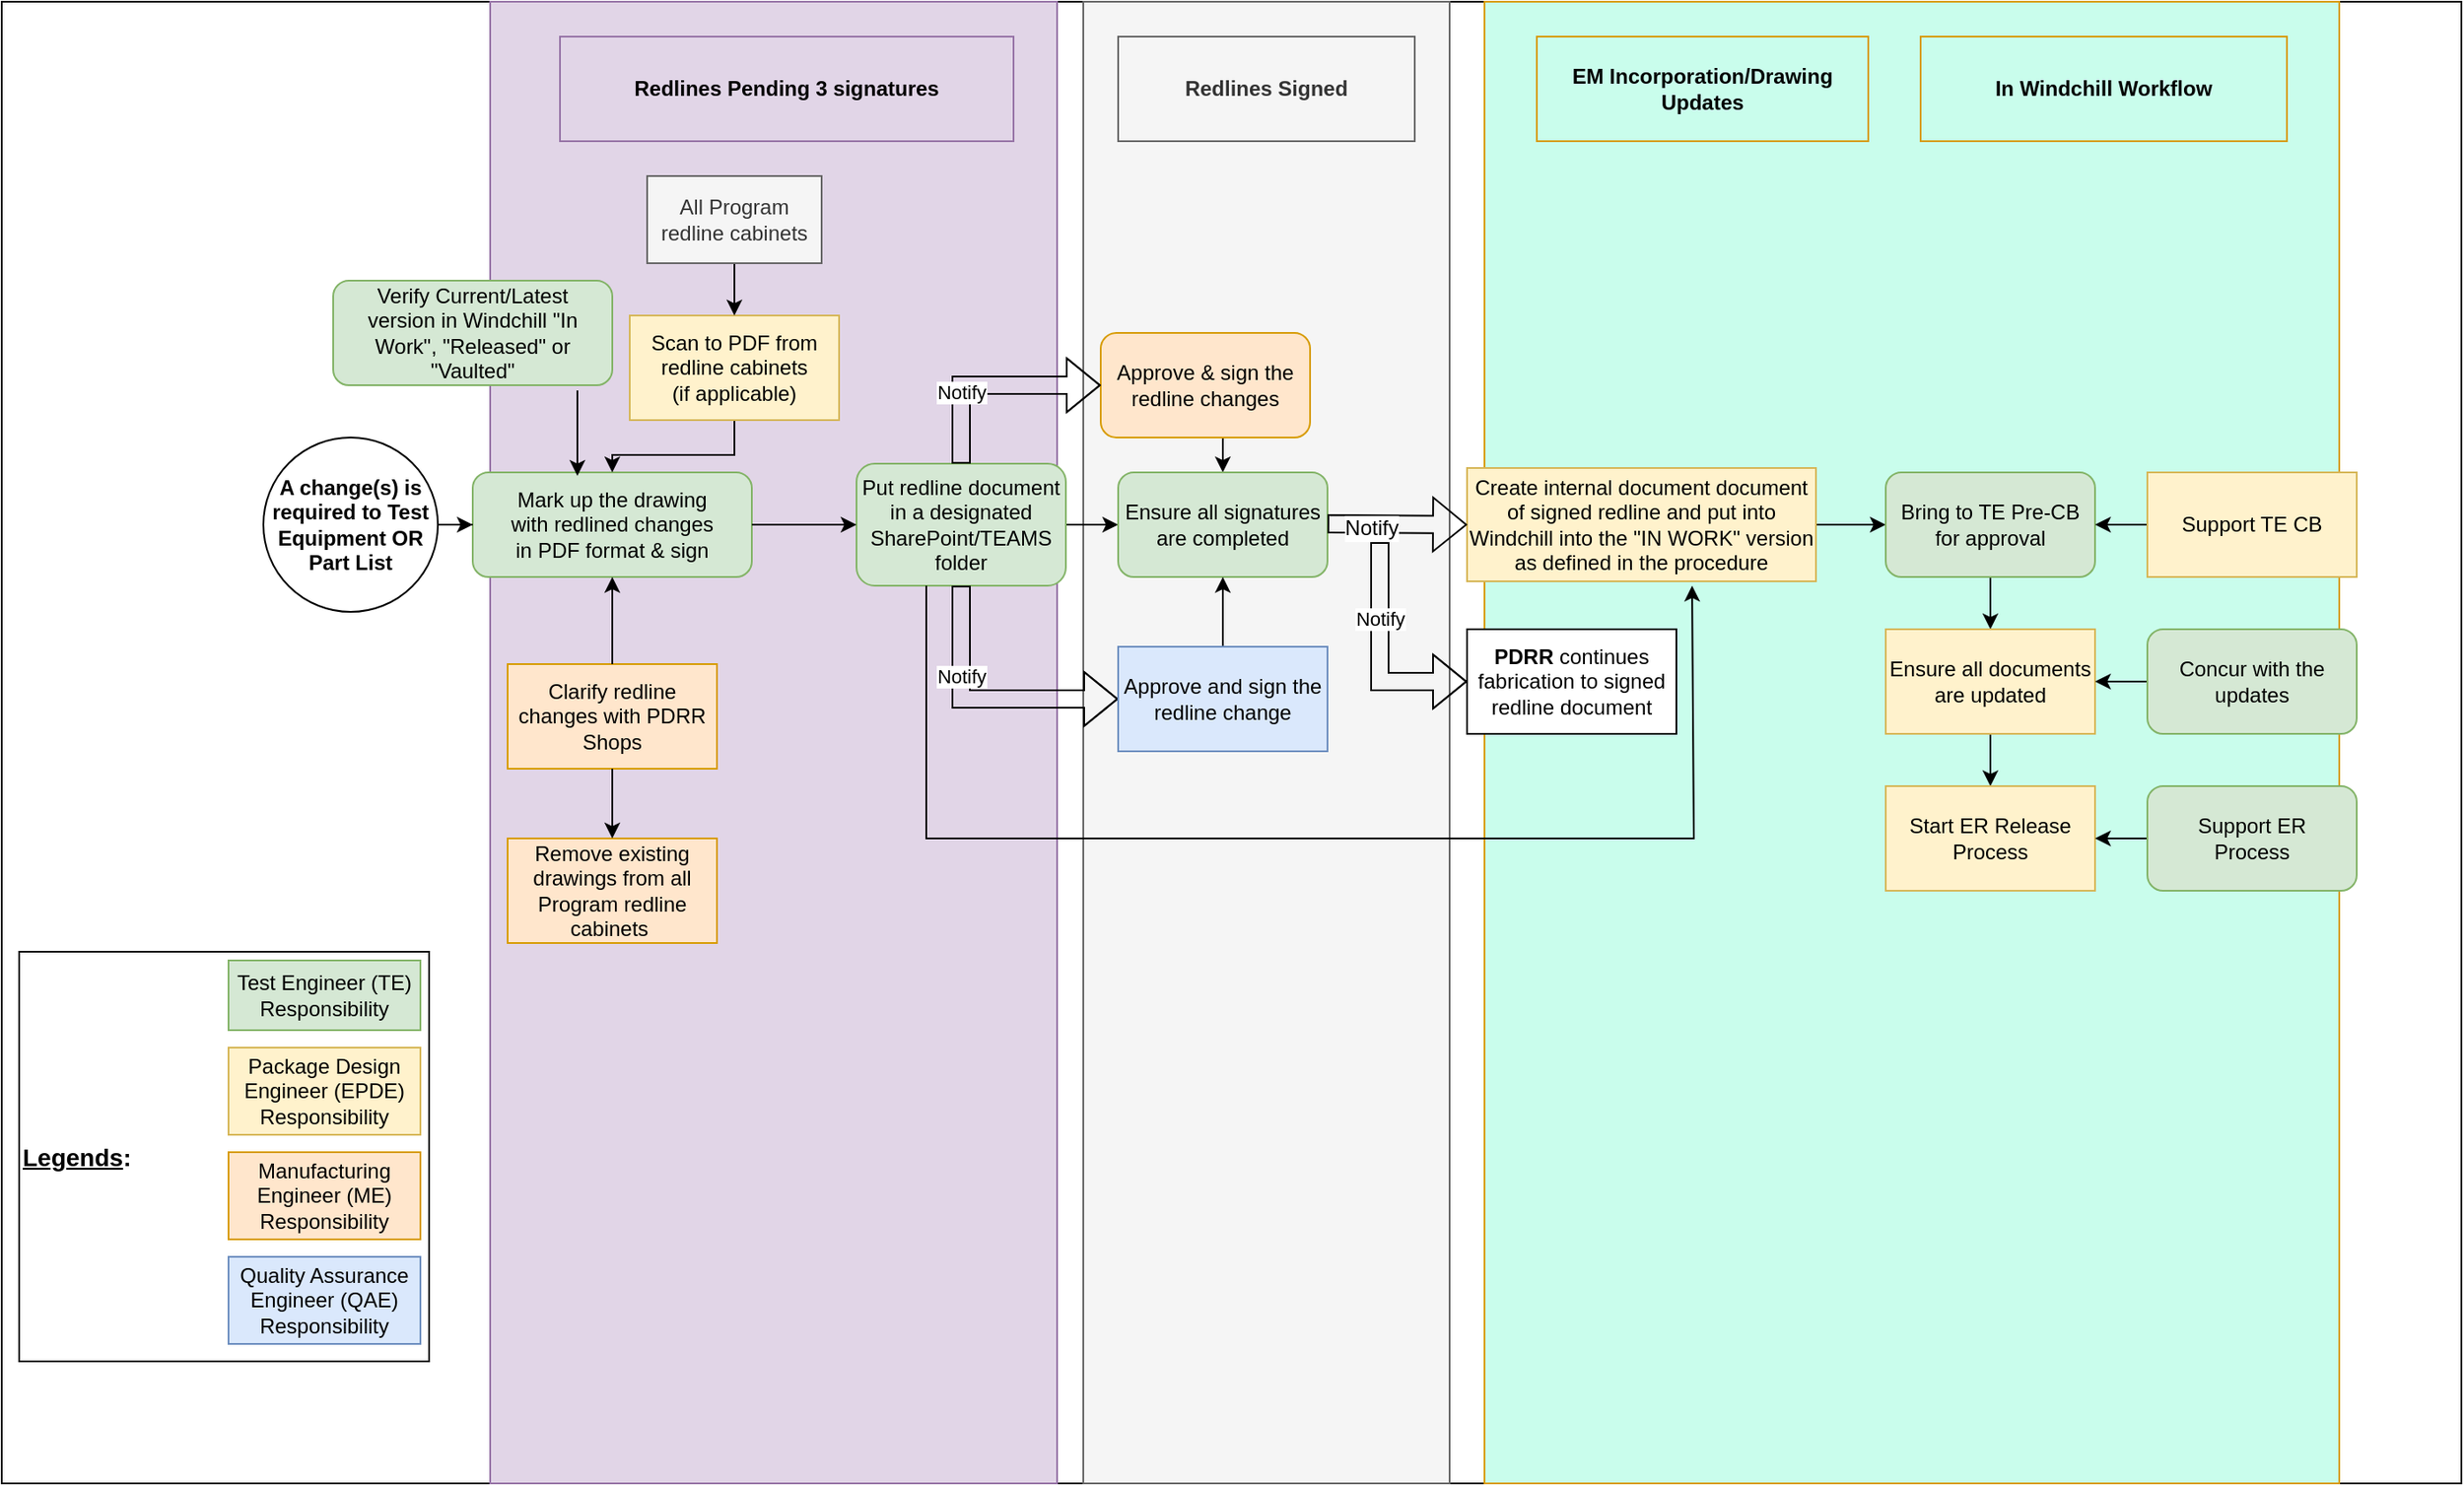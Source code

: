<mxfile version="24.6.3" type="github">
  <diagram id="C5RBs43oDa-KdzZeNtuy" name="Page-1">
    <mxGraphModel dx="2261" dy="1949" grid="1" gridSize="10" guides="1" tooltips="1" connect="1" arrows="1" fold="1" page="1" pageScale="1" pageWidth="827" pageHeight="1169" math="0" shadow="0">
      <root>
        <mxCell id="WIyWlLk6GJQsqaUBKTNV-0" />
        <mxCell id="WIyWlLk6GJQsqaUBKTNV-1" parent="WIyWlLk6GJQsqaUBKTNV-0" />
        <mxCell id="qSpSIGU5nkTDSznLqyF5-53" value="" style="rounded=0;whiteSpace=wrap;html=1;" parent="WIyWlLk6GJQsqaUBKTNV-1" vertex="1">
          <mxGeometry x="-150" y="-80" width="1410" height="850" as="geometry" />
        </mxCell>
        <mxCell id="UDKEMUqsHplR6Se_RBYj-4" value="" style="rounded=0;whiteSpace=wrap;html=1;fillColor=#C9FDEC;strokeColor=#d79b00;" vertex="1" parent="WIyWlLk6GJQsqaUBKTNV-1">
          <mxGeometry x="700" y="-80" width="490" height="850" as="geometry" />
        </mxCell>
        <mxCell id="UDKEMUqsHplR6Se_RBYj-2" value="" style="rounded=0;whiteSpace=wrap;html=1;fillColor=#f5f5f5;fontColor=#333333;strokeColor=#666666;" vertex="1" parent="WIyWlLk6GJQsqaUBKTNV-1">
          <mxGeometry x="470" y="-80" width="210" height="850" as="geometry" />
        </mxCell>
        <mxCell id="UDKEMUqsHplR6Se_RBYj-0" value="" style="rounded=0;whiteSpace=wrap;html=1;fillColor=#e1d5e7;strokeColor=#9673a6;rotation=-90;" vertex="1" parent="WIyWlLk6GJQsqaUBKTNV-1">
          <mxGeometry x="-132.5" y="182.5" width="850" height="325" as="geometry" />
        </mxCell>
        <mxCell id="WIyWlLk6GJQsqaUBKTNV-3" value="Verify Current/Latest&lt;div&gt;version in Windchill &quot;In Work&quot;, &quot;Released&quot; or &quot;Vaulted&quot;&lt;/div&gt;" style="rounded=1;whiteSpace=wrap;html=1;fontSize=12;glass=0;strokeWidth=1;shadow=0;fillColor=#d5e8d4;strokeColor=#82b366;" parent="WIyWlLk6GJQsqaUBKTNV-1" vertex="1">
          <mxGeometry x="40" y="80" width="160" height="60" as="geometry" />
        </mxCell>
        <mxCell id="qSpSIGU5nkTDSznLqyF5-19" value="" style="edgeStyle=orthogonalEdgeStyle;rounded=0;orthogonalLoop=1;jettySize=auto;html=1;" parent="WIyWlLk6GJQsqaUBKTNV-1" source="WIyWlLk6GJQsqaUBKTNV-7" target="qSpSIGU5nkTDSznLqyF5-17" edge="1">
          <mxGeometry relative="1" as="geometry" />
        </mxCell>
        <mxCell id="WIyWlLk6GJQsqaUBKTNV-7" value="Put redline document in a designated&lt;div&gt;SharePoint/TEAMS&lt;/div&gt;&lt;div&gt;folder&lt;/div&gt;" style="rounded=1;whiteSpace=wrap;html=1;fontSize=12;glass=0;strokeWidth=1;shadow=0;fillColor=#d5e8d4;strokeColor=#82b366;" parent="WIyWlLk6GJQsqaUBKTNV-1" vertex="1">
          <mxGeometry x="340" y="185" width="120" height="70" as="geometry" />
        </mxCell>
        <mxCell id="qSpSIGU5nkTDSznLqyF5-0" value="Mark up the drawing&lt;div&gt;with redlined changes&lt;/div&gt;&lt;div&gt;in PDF format &amp;amp; sign&lt;/div&gt;" style="rounded=1;whiteSpace=wrap;html=1;fillColor=#d5e8d4;strokeColor=#82b366;" parent="WIyWlLk6GJQsqaUBKTNV-1" vertex="1">
          <mxGeometry x="120" y="190" width="160" height="60" as="geometry" />
        </mxCell>
        <mxCell id="qSpSIGU5nkTDSznLqyF5-1" value="Clarify redline changes with PDRR Shops" style="rounded=0;whiteSpace=wrap;html=1;fillColor=#ffe6cc;strokeColor=#d79b00;" parent="WIyWlLk6GJQsqaUBKTNV-1" vertex="1">
          <mxGeometry x="140" y="300" width="120" height="60" as="geometry" />
        </mxCell>
        <mxCell id="qSpSIGU5nkTDSznLqyF5-2" value="Remove existing d&lt;span style=&quot;background-color: initial;&quot;&gt;rawings from all&lt;/span&gt;&lt;div&gt;&lt;span style=&quot;background-color: initial;&quot;&gt;Program redline cabinets&amp;nbsp;&lt;/span&gt;&lt;/div&gt;" style="rounded=0;whiteSpace=wrap;html=1;fillColor=#ffe6cc;strokeColor=#d79b00;" parent="WIyWlLk6GJQsqaUBKTNV-1" vertex="1">
          <mxGeometry x="140" y="400" width="120" height="60" as="geometry" />
        </mxCell>
        <mxCell id="qSpSIGU5nkTDSznLqyF5-4" value="" style="endArrow=classic;html=1;rounded=0;exitX=0.5;exitY=0;exitDx=0;exitDy=0;entryX=0.5;entryY=1;entryDx=0;entryDy=0;" parent="WIyWlLk6GJQsqaUBKTNV-1" source="qSpSIGU5nkTDSznLqyF5-1" target="qSpSIGU5nkTDSznLqyF5-0" edge="1">
          <mxGeometry width="50" height="50" relative="1" as="geometry">
            <mxPoint x="180" y="250" as="sourcePoint" />
            <mxPoint x="210" y="260" as="targetPoint" />
          </mxGeometry>
        </mxCell>
        <mxCell id="qSpSIGU5nkTDSznLqyF5-5" value="" style="endArrow=classic;html=1;rounded=0;entryX=0.375;entryY=0.033;entryDx=0;entryDy=0;entryPerimeter=0;" parent="WIyWlLk6GJQsqaUBKTNV-1" target="qSpSIGU5nkTDSznLqyF5-0" edge="1">
          <mxGeometry width="50" height="50" relative="1" as="geometry">
            <mxPoint x="180" y="143" as="sourcePoint" />
            <mxPoint x="179.5" y="190" as="targetPoint" />
          </mxGeometry>
        </mxCell>
        <mxCell id="qSpSIGU5nkTDSznLqyF5-6" value="" style="endArrow=classic;html=1;rounded=0;entryX=0.5;entryY=0;entryDx=0;entryDy=0;exitX=0.5;exitY=1;exitDx=0;exitDy=0;" parent="WIyWlLk6GJQsqaUBKTNV-1" source="qSpSIGU5nkTDSznLqyF5-1" target="qSpSIGU5nkTDSznLqyF5-2" edge="1">
          <mxGeometry width="50" height="50" relative="1" as="geometry">
            <mxPoint x="180" y="370" as="sourcePoint" />
            <mxPoint x="179.5" y="400" as="targetPoint" />
          </mxGeometry>
        </mxCell>
        <mxCell id="qSpSIGU5nkTDSznLqyF5-7" value="" style="endArrow=classic;html=1;rounded=0;exitX=1;exitY=0.5;exitDx=0;exitDy=0;entryX=0;entryY=0.5;entryDx=0;entryDy=0;" parent="WIyWlLk6GJQsqaUBKTNV-1" source="qSpSIGU5nkTDSznLqyF5-0" target="WIyWlLk6GJQsqaUBKTNV-7" edge="1">
          <mxGeometry width="50" height="50" relative="1" as="geometry">
            <mxPoint x="270" y="180" as="sourcePoint" />
            <mxPoint x="320" y="220" as="targetPoint" />
          </mxGeometry>
        </mxCell>
        <mxCell id="qSpSIGU5nkTDSznLqyF5-12" value="" style="edgeStyle=orthogonalEdgeStyle;rounded=0;orthogonalLoop=1;jettySize=auto;html=1;" parent="WIyWlLk6GJQsqaUBKTNV-1" source="qSpSIGU5nkTDSznLqyF5-9" target="qSpSIGU5nkTDSznLqyF5-0" edge="1">
          <mxGeometry relative="1" as="geometry" />
        </mxCell>
        <mxCell id="qSpSIGU5nkTDSznLqyF5-9" value="Scan to PDF from redline cabinets&lt;div&gt;(if applicable)&lt;/div&gt;" style="rounded=0;whiteSpace=wrap;html=1;fillColor=#fff2cc;strokeColor=#d6b656;" parent="WIyWlLk6GJQsqaUBKTNV-1" vertex="1">
          <mxGeometry x="210" y="100" width="120" height="60" as="geometry" />
        </mxCell>
        <mxCell id="qSpSIGU5nkTDSznLqyF5-11" value="" style="edgeStyle=orthogonalEdgeStyle;rounded=0;orthogonalLoop=1;jettySize=auto;html=1;" parent="WIyWlLk6GJQsqaUBKTNV-1" source="qSpSIGU5nkTDSznLqyF5-10" target="qSpSIGU5nkTDSznLqyF5-9" edge="1">
          <mxGeometry relative="1" as="geometry" />
        </mxCell>
        <mxCell id="qSpSIGU5nkTDSznLqyF5-10" value="All Program redline cabinets" style="rounded=0;whiteSpace=wrap;html=1;fillColor=#f5f5f5;fontColor=#333333;strokeColor=#666666;" parent="WIyWlLk6GJQsqaUBKTNV-1" vertex="1">
          <mxGeometry x="220" y="20" width="100" height="50" as="geometry" />
        </mxCell>
        <mxCell id="qSpSIGU5nkTDSznLqyF5-14" value="" style="edgeStyle=orthogonalEdgeStyle;rounded=0;orthogonalLoop=1;jettySize=auto;html=1;" parent="WIyWlLk6GJQsqaUBKTNV-1" source="qSpSIGU5nkTDSznLqyF5-13" target="qSpSIGU5nkTDSznLqyF5-0" edge="1">
          <mxGeometry relative="1" as="geometry" />
        </mxCell>
        <mxCell id="qSpSIGU5nkTDSznLqyF5-13" value="&lt;b&gt;A change(s) is required to Test Equipment OR Part List&lt;/b&gt;" style="ellipse;whiteSpace=wrap;html=1;aspect=fixed;" parent="WIyWlLk6GJQsqaUBKTNV-1" vertex="1">
          <mxGeometry y="170" width="100" height="100" as="geometry" />
        </mxCell>
        <mxCell id="qSpSIGU5nkTDSznLqyF5-18" value="" style="edgeStyle=orthogonalEdgeStyle;rounded=0;orthogonalLoop=1;jettySize=auto;html=1;exitX=0.25;exitY=0;exitDx=0;exitDy=0;" parent="WIyWlLk6GJQsqaUBKTNV-1" source="qSpSIGU5nkTDSznLqyF5-15" target="qSpSIGU5nkTDSznLqyF5-17" edge="1">
          <mxGeometry relative="1" as="geometry">
            <Array as="points">
              <mxPoint x="550" y="170" />
            </Array>
          </mxGeometry>
        </mxCell>
        <mxCell id="qSpSIGU5nkTDSznLqyF5-15" value="Approve &amp;amp; sign the redline changes" style="whiteSpace=wrap;html=1;fillColor=#ffe6cc;strokeColor=#d79b00;rounded=1;glass=0;strokeWidth=1;shadow=0;direction=west;" parent="WIyWlLk6GJQsqaUBKTNV-1" vertex="1">
          <mxGeometry x="480" y="110" width="120" height="60" as="geometry" />
        </mxCell>
        <mxCell id="qSpSIGU5nkTDSznLqyF5-17" value="Ensure all signatures are completed" style="whiteSpace=wrap;html=1;fillColor=#d5e8d4;strokeColor=#82b366;rounded=1;glass=0;strokeWidth=1;shadow=0;" parent="WIyWlLk6GJQsqaUBKTNV-1" vertex="1">
          <mxGeometry x="490" y="190" width="120" height="60" as="geometry" />
        </mxCell>
        <mxCell id="qSpSIGU5nkTDSznLqyF5-34" value="" style="edgeStyle=orthogonalEdgeStyle;rounded=0;orthogonalLoop=1;jettySize=auto;html=1;" parent="WIyWlLk6GJQsqaUBKTNV-1" source="qSpSIGU5nkTDSznLqyF5-20" target="qSpSIGU5nkTDSznLqyF5-33" edge="1">
          <mxGeometry relative="1" as="geometry" />
        </mxCell>
        <mxCell id="qSpSIGU5nkTDSznLqyF5-20" value="Create internal document document of signed redline and put into Windchill into the &quot;IN WORK&quot; version as defined in the procedure" style="rounded=0;whiteSpace=wrap;html=1;fillColor=#fff2cc;strokeColor=#d6b656;" parent="WIyWlLk6GJQsqaUBKTNV-1" vertex="1">
          <mxGeometry x="690" y="187.5" width="200" height="65" as="geometry" />
        </mxCell>
        <mxCell id="qSpSIGU5nkTDSznLqyF5-22" value="" style="shape=flexArrow;endArrow=classic;html=1;rounded=0;entryX=0;entryY=0.5;entryDx=0;entryDy=0;" parent="WIyWlLk6GJQsqaUBKTNV-1" target="qSpSIGU5nkTDSznLqyF5-20" edge="1">
          <mxGeometry width="50" height="50" relative="1" as="geometry">
            <mxPoint x="610" y="219.5" as="sourcePoint" />
            <mxPoint x="660" y="220" as="targetPoint" />
          </mxGeometry>
        </mxCell>
        <mxCell id="qSpSIGU5nkTDSznLqyF5-23" value="&lt;font style=&quot;font-size: 12px;&quot;&gt;Notify&lt;/font&gt;" style="edgeLabel;html=1;align=center;verticalAlign=middle;resizable=0;points=[];" parent="qSpSIGU5nkTDSznLqyF5-22" vertex="1" connectable="0">
          <mxGeometry x="-0.387" y="-2" relative="1" as="geometry">
            <mxPoint as="offset" />
          </mxGeometry>
        </mxCell>
        <mxCell id="qSpSIGU5nkTDSznLqyF5-24" value="" style="shape=flexArrow;endArrow=classic;html=1;rounded=0;exitX=0.5;exitY=1;exitDx=0;exitDy=0;entryX=0;entryY=0.5;entryDx=0;entryDy=0;" parent="WIyWlLk6GJQsqaUBKTNV-1" source="WIyWlLk6GJQsqaUBKTNV-7" target="qSpSIGU5nkTDSznLqyF5-26" edge="1">
          <mxGeometry width="50" height="50" relative="1" as="geometry">
            <mxPoint x="410" y="310" as="sourcePoint" />
            <mxPoint x="400" y="320" as="targetPoint" />
            <Array as="points">
              <mxPoint x="400" y="320" />
            </Array>
          </mxGeometry>
        </mxCell>
        <mxCell id="qSpSIGU5nkTDSznLqyF5-25" value="Notify" style="edgeLabel;html=1;align=center;verticalAlign=middle;resizable=0;points=[];" parent="qSpSIGU5nkTDSznLqyF5-24" vertex="1" connectable="0">
          <mxGeometry x="-0.333" relative="1" as="geometry">
            <mxPoint as="offset" />
          </mxGeometry>
        </mxCell>
        <mxCell id="qSpSIGU5nkTDSznLqyF5-27" value="" style="edgeStyle=orthogonalEdgeStyle;rounded=0;orthogonalLoop=1;jettySize=auto;html=1;" parent="WIyWlLk6GJQsqaUBKTNV-1" source="qSpSIGU5nkTDSznLqyF5-26" target="qSpSIGU5nkTDSznLqyF5-17" edge="1">
          <mxGeometry relative="1" as="geometry" />
        </mxCell>
        <mxCell id="qSpSIGU5nkTDSznLqyF5-26" value="Approve and sign the redline change" style="rounded=0;whiteSpace=wrap;html=1;fillColor=#dae8fc;strokeColor=#6c8ebf;" parent="WIyWlLk6GJQsqaUBKTNV-1" vertex="1">
          <mxGeometry x="490" y="290" width="120" height="60" as="geometry" />
        </mxCell>
        <mxCell id="qSpSIGU5nkTDSznLqyF5-28" value="" style="endArrow=classic;html=1;rounded=0;entryX=0.545;entryY=1.038;entryDx=0;entryDy=0;entryPerimeter=0;" parent="WIyWlLk6GJQsqaUBKTNV-1" edge="1">
          <mxGeometry width="50" height="50" relative="1" as="geometry">
            <mxPoint x="379.998" y="255.03" as="sourcePoint" />
            <mxPoint x="819" y="255.0" as="targetPoint" />
            <Array as="points">
              <mxPoint x="380" y="370.03" />
              <mxPoint x="380" y="400.03" />
              <mxPoint x="720" y="400.03" />
              <mxPoint x="820" y="400.03" />
            </Array>
          </mxGeometry>
        </mxCell>
        <mxCell id="qSpSIGU5nkTDSznLqyF5-30" value="&lt;b&gt;PDRR &lt;/b&gt;continues fabrication to signed redline document" style="rounded=0;whiteSpace=wrap;html=1;" parent="WIyWlLk6GJQsqaUBKTNV-1" vertex="1">
          <mxGeometry x="690" y="280" width="120" height="60" as="geometry" />
        </mxCell>
        <mxCell id="qSpSIGU5nkTDSznLqyF5-31" value="" style="shape=flexArrow;endArrow=classic;html=1;rounded=0;entryX=0;entryY=0.5;entryDx=0;entryDy=0;" parent="WIyWlLk6GJQsqaUBKTNV-1" target="qSpSIGU5nkTDSznLqyF5-30" edge="1">
          <mxGeometry width="50" height="50" relative="1" as="geometry">
            <mxPoint x="640" y="230" as="sourcePoint" />
            <mxPoint x="520" y="530" as="targetPoint" />
            <Array as="points">
              <mxPoint x="640" y="310" />
            </Array>
          </mxGeometry>
        </mxCell>
        <mxCell id="qSpSIGU5nkTDSznLqyF5-32" value="Notify" style="edgeLabel;html=1;align=center;verticalAlign=middle;resizable=0;points=[];" parent="qSpSIGU5nkTDSznLqyF5-31" vertex="1" connectable="0">
          <mxGeometry x="-0.32" relative="1" as="geometry">
            <mxPoint as="offset" />
          </mxGeometry>
        </mxCell>
        <mxCell id="qSpSIGU5nkTDSznLqyF5-36" value="" style="edgeStyle=orthogonalEdgeStyle;rounded=0;orthogonalLoop=1;jettySize=auto;html=1;" parent="WIyWlLk6GJQsqaUBKTNV-1" source="qSpSIGU5nkTDSznLqyF5-33" target="qSpSIGU5nkTDSznLqyF5-35" edge="1">
          <mxGeometry relative="1" as="geometry" />
        </mxCell>
        <mxCell id="qSpSIGU5nkTDSznLqyF5-33" value="Bring to TE Pre-CB for approval" style="rounded=1;whiteSpace=wrap;html=1;fillColor=#d5e8d4;strokeColor=#82b366;" parent="WIyWlLk6GJQsqaUBKTNV-1" vertex="1">
          <mxGeometry x="930" y="190" width="120" height="60" as="geometry" />
        </mxCell>
        <mxCell id="qSpSIGU5nkTDSznLqyF5-38" value="" style="edgeStyle=orthogonalEdgeStyle;rounded=0;orthogonalLoop=1;jettySize=auto;html=1;" parent="WIyWlLk6GJQsqaUBKTNV-1" source="qSpSIGU5nkTDSznLqyF5-35" target="qSpSIGU5nkTDSznLqyF5-37" edge="1">
          <mxGeometry relative="1" as="geometry" />
        </mxCell>
        <mxCell id="qSpSIGU5nkTDSznLqyF5-35" value="Ensure all documents are updated" style="rounded=0;whiteSpace=wrap;html=1;fillColor=#fff2cc;strokeColor=#d6b656;" parent="WIyWlLk6GJQsqaUBKTNV-1" vertex="1">
          <mxGeometry x="930" y="280" width="120" height="60" as="geometry" />
        </mxCell>
        <mxCell id="qSpSIGU5nkTDSznLqyF5-37" value="Start ER Release Process" style="rounded=0;whiteSpace=wrap;html=1;fillColor=#fff2cc;strokeColor=#d6b656;" parent="WIyWlLk6GJQsqaUBKTNV-1" vertex="1">
          <mxGeometry x="930" y="370" width="120" height="60" as="geometry" />
        </mxCell>
        <mxCell id="qSpSIGU5nkTDSznLqyF5-40" value="" style="edgeStyle=orthogonalEdgeStyle;rounded=0;orthogonalLoop=1;jettySize=auto;html=1;" parent="WIyWlLk6GJQsqaUBKTNV-1" source="qSpSIGU5nkTDSznLqyF5-39" target="qSpSIGU5nkTDSznLqyF5-35" edge="1">
          <mxGeometry relative="1" as="geometry" />
        </mxCell>
        <mxCell id="qSpSIGU5nkTDSznLqyF5-39" value="Concur with the updates" style="rounded=1;whiteSpace=wrap;html=1;fillColor=#d5e8d4;strokeColor=#82b366;" parent="WIyWlLk6GJQsqaUBKTNV-1" vertex="1">
          <mxGeometry x="1080" y="280" width="120" height="60" as="geometry" />
        </mxCell>
        <mxCell id="qSpSIGU5nkTDSznLqyF5-42" value="" style="edgeStyle=orthogonalEdgeStyle;rounded=0;orthogonalLoop=1;jettySize=auto;html=1;" parent="WIyWlLk6GJQsqaUBKTNV-1" source="qSpSIGU5nkTDSznLqyF5-41" target="qSpSIGU5nkTDSznLqyF5-37" edge="1">
          <mxGeometry relative="1" as="geometry" />
        </mxCell>
        <mxCell id="qSpSIGU5nkTDSznLqyF5-41" value="Support ER&lt;div&gt;Process&lt;/div&gt;" style="rounded=1;whiteSpace=wrap;html=1;fillColor=#d5e8d4;strokeColor=#82b366;" parent="WIyWlLk6GJQsqaUBKTNV-1" vertex="1">
          <mxGeometry x="1080" y="370" width="120" height="60" as="geometry" />
        </mxCell>
        <mxCell id="qSpSIGU5nkTDSznLqyF5-44" value="" style="edgeStyle=orthogonalEdgeStyle;rounded=0;orthogonalLoop=1;jettySize=auto;html=1;" parent="WIyWlLk6GJQsqaUBKTNV-1" source="qSpSIGU5nkTDSznLqyF5-43" target="qSpSIGU5nkTDSznLqyF5-33" edge="1">
          <mxGeometry relative="1" as="geometry" />
        </mxCell>
        <mxCell id="qSpSIGU5nkTDSznLqyF5-43" value="Support TE CB" style="rounded=0;whiteSpace=wrap;html=1;fillColor=#fff2cc;strokeColor=#d6b656;" parent="WIyWlLk6GJQsqaUBKTNV-1" vertex="1">
          <mxGeometry x="1080" y="190" width="120" height="60" as="geometry" />
        </mxCell>
        <mxCell id="qSpSIGU5nkTDSznLqyF5-45" value="" style="shape=flexArrow;endArrow=classic;html=1;rounded=0;exitX=0.5;exitY=0;exitDx=0;exitDy=0;entryX=1;entryY=0.5;entryDx=0;entryDy=0;" parent="WIyWlLk6GJQsqaUBKTNV-1" source="WIyWlLk6GJQsqaUBKTNV-7" edge="1" target="qSpSIGU5nkTDSznLqyF5-15">
          <mxGeometry width="50" height="50" relative="1" as="geometry">
            <mxPoint x="370" y="75" as="sourcePoint" />
            <mxPoint x="460" y="140" as="targetPoint" />
            <Array as="points">
              <mxPoint x="400" y="140" />
            </Array>
          </mxGeometry>
        </mxCell>
        <mxCell id="qSpSIGU5nkTDSznLqyF5-46" value="Notify" style="edgeLabel;html=1;align=center;verticalAlign=middle;resizable=0;points=[];" parent="qSpSIGU5nkTDSznLqyF5-45" vertex="1" connectable="0">
          <mxGeometry x="-0.333" relative="1" as="geometry">
            <mxPoint as="offset" />
          </mxGeometry>
        </mxCell>
        <mxCell id="qSpSIGU5nkTDSznLqyF5-47" value="&lt;font style=&quot;font-size: 14px;&quot;&gt;&lt;b&gt;&lt;u&gt;Legends&lt;/u&gt;:&lt;/b&gt;&lt;/font&gt;" style="whiteSpace=wrap;html=1;aspect=fixed;align=left;" parent="WIyWlLk6GJQsqaUBKTNV-1" vertex="1">
          <mxGeometry x="-140" y="465" width="235" height="235" as="geometry" />
        </mxCell>
        <mxCell id="qSpSIGU5nkTDSznLqyF5-48" value="Test Engineer (TE) Responsibility" style="rounded=0;whiteSpace=wrap;html=1;fillColor=#d5e8d4;strokeColor=#82b366;" parent="WIyWlLk6GJQsqaUBKTNV-1" vertex="1">
          <mxGeometry x="-20" y="470" width="110" height="40" as="geometry" />
        </mxCell>
        <mxCell id="qSpSIGU5nkTDSznLqyF5-50" value="Package Design Engineer (EPDE) Responsibility" style="rounded=0;whiteSpace=wrap;html=1;fillColor=#fff2cc;strokeColor=#d6b656;" parent="WIyWlLk6GJQsqaUBKTNV-1" vertex="1">
          <mxGeometry x="-20" y="520" width="110" height="50" as="geometry" />
        </mxCell>
        <mxCell id="qSpSIGU5nkTDSznLqyF5-51" value="Manufacturing Engineer (ME) Responsibility" style="rounded=0;whiteSpace=wrap;html=1;fillColor=#ffe6cc;strokeColor=#d79b00;" parent="WIyWlLk6GJQsqaUBKTNV-1" vertex="1">
          <mxGeometry x="-20" y="580" width="110" height="50" as="geometry" />
        </mxCell>
        <mxCell id="qSpSIGU5nkTDSznLqyF5-52" value="Quality Assurance Engineer (QAE) Responsibility" style="rounded=0;whiteSpace=wrap;html=1;fillColor=#dae8fc;strokeColor=#6c8ebf;" parent="WIyWlLk6GJQsqaUBKTNV-1" vertex="1">
          <mxGeometry x="-20" y="640" width="110" height="50" as="geometry" />
        </mxCell>
        <mxCell id="UDKEMUqsHplR6Se_RBYj-1" value="&lt;b&gt;Redlines Pending 3 signatures&lt;/b&gt;" style="rounded=0;whiteSpace=wrap;html=1;fillColor=#e1d5e7;strokeColor=#9673a6;" vertex="1" parent="WIyWlLk6GJQsqaUBKTNV-1">
          <mxGeometry x="170" y="-60" width="260" height="60" as="geometry" />
        </mxCell>
        <mxCell id="UDKEMUqsHplR6Se_RBYj-3" value="&lt;b&gt;Redlines Signed&lt;/b&gt;" style="rounded=0;whiteSpace=wrap;html=1;fillColor=#f5f5f5;fontColor=#333333;strokeColor=#666666;" vertex="1" parent="WIyWlLk6GJQsqaUBKTNV-1">
          <mxGeometry x="490" y="-60" width="170" height="60" as="geometry" />
        </mxCell>
        <mxCell id="UDKEMUqsHplR6Se_RBYj-5" value="&lt;b&gt;EM Incorporation/Drawing Updates&lt;/b&gt;" style="rounded=0;whiteSpace=wrap;html=1;fillColor=#C9FDEC;strokeColor=#d79b00;" vertex="1" parent="WIyWlLk6GJQsqaUBKTNV-1">
          <mxGeometry x="730" y="-60" width="190" height="60" as="geometry" />
        </mxCell>
        <mxCell id="UDKEMUqsHplR6Se_RBYj-6" value="&lt;b&gt;In Windchill Workflow&lt;/b&gt;" style="rounded=0;whiteSpace=wrap;html=1;fillColor=#C9FDEC;strokeColor=#d79b00;" vertex="1" parent="WIyWlLk6GJQsqaUBKTNV-1">
          <mxGeometry x="950" y="-60" width="210" height="60" as="geometry" />
        </mxCell>
      </root>
    </mxGraphModel>
  </diagram>
</mxfile>
